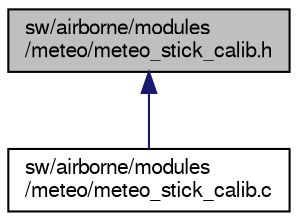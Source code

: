 digraph "sw/airborne/modules/meteo/meteo_stick_calib.h"
{
  edge [fontname="FreeSans",fontsize="10",labelfontname="FreeSans",labelfontsize="10"];
  node [fontname="FreeSans",fontsize="10",shape=record];
  Node1 [label="sw/airborne/modules\l/meteo/meteo_stick_calib.h",height=0.2,width=0.4,color="black", fillcolor="grey75", style="filled", fontcolor="black"];
  Node1 -> Node2 [dir="back",color="midnightblue",fontsize="10",style="solid",fontname="FreeSans"];
  Node2 [label="sw/airborne/modules\l/meteo/meteo_stick_calib.c",height=0.2,width=0.4,color="black", fillcolor="white", style="filled",URL="$meteo__stick__calib_8c.html",tooltip="Parser for calibration data coming from 25AA256 EEPROM of the Meteo Stick. "];
}
